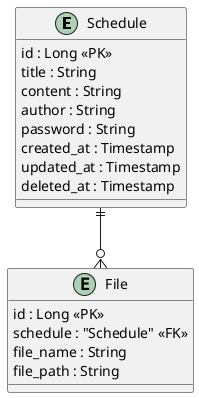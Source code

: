 @startuml
entity "Schedule" {
    id : Long <<PK>>
    title : String
    content : String
    author : String
    password : String
    created_at : Timestamp
    updated_at : Timestamp
    deleted_at : Timestamp
}

entity "File" {
    id : Long <<PK>>
    schedule : "Schedule" <<FK>>
    file_name : String
    file_path : String
}

Schedule ||--o{ File
@enduml